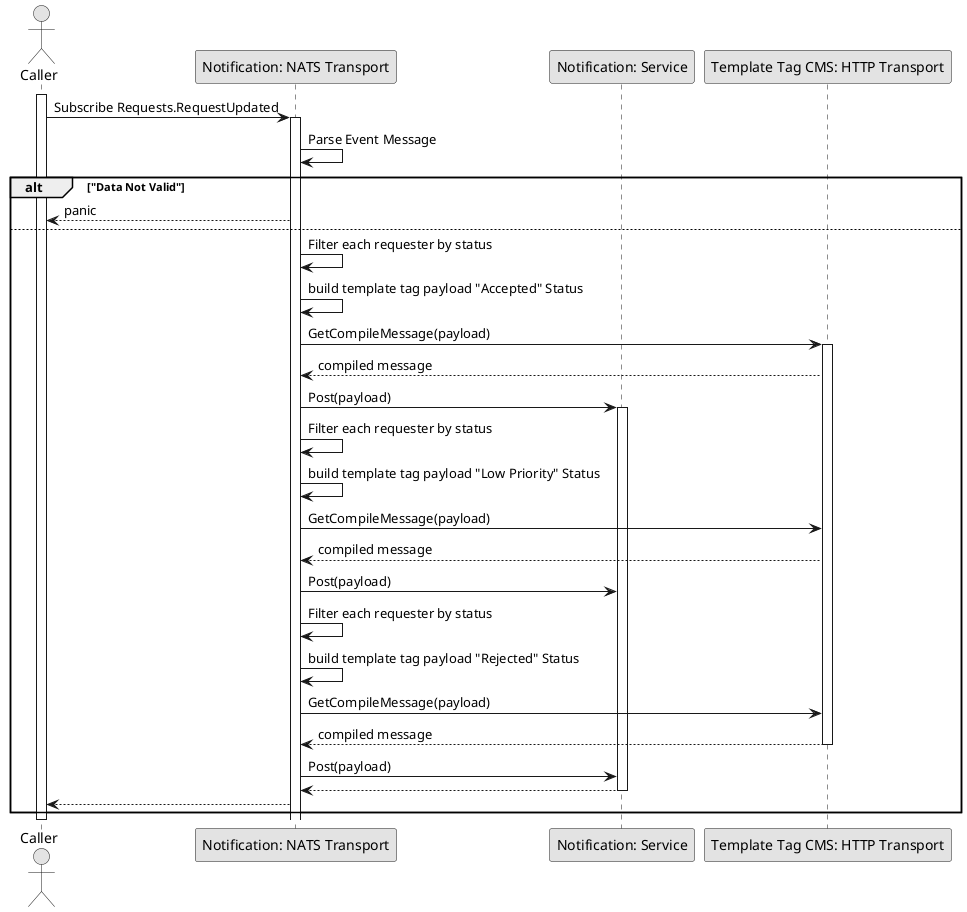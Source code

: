 @startuml NOTIFICATION_SubscribeCommitRequest

skinparam Monochrome true
skinparam Shadowing false

actor "Caller" as Caller
participant "Notification: NATS Transport" as NotificationNATSTransport
participant "Notification: Service" as NotificationService
participant "Template Tag CMS: HTTP Transport" as TTCMSHTTPTransport

activate Caller

Caller->NotificationNATSTransport: Subscribe Requests.RequestUpdated
activate NotificationNATSTransport
NotificationNATSTransport->NotificationNATSTransport: Parse Event Message

alt "Data Not Valid"
    NotificationNATSTransport-->Caller: panic
else
    NotificationNATSTransport->NotificationNATSTransport: Filter each requester by status
    NotificationNATSTransport->NotificationNATSTransport: build template tag payload "Accepted" Status
    NotificationNATSTransport->TTCMSHTTPTransport: GetCompileMessage(payload)
    activate TTCMSHTTPTransport
    TTCMSHTTPTransport-->NotificationNATSTransport: compiled message
    NotificationNATSTransport->NotificationService: Post(payload)
    activate NotificationService

    NotificationNATSTransport->NotificationNATSTransport: Filter each requester by status
    NotificationNATSTransport->NotificationNATSTransport: build template tag payload "Low Priority" Status
    NotificationNATSTransport->TTCMSHTTPTransport: GetCompileMessage(payload)
    TTCMSHTTPTransport-->NotificationNATSTransport: compiled message
    NotificationNATSTransport->NotificationService: Post(payload)

    NotificationNATSTransport->NotificationNATSTransport: Filter each requester by status
    NotificationNATSTransport->NotificationNATSTransport: build template tag payload "Rejected" Status
    NotificationNATSTransport->TTCMSHTTPTransport: GetCompileMessage(payload)
    TTCMSHTTPTransport-->NotificationNATSTransport: compiled message
    deactivate TTCMSHTTPTransport
    NotificationNATSTransport->NotificationService: Post(payload)
    
    NotificationService-->NotificationNATSTransport
    deactivate NotificationService
    NotificationNATSTransport-->Caller
end

deactivate Caller

@enduml
